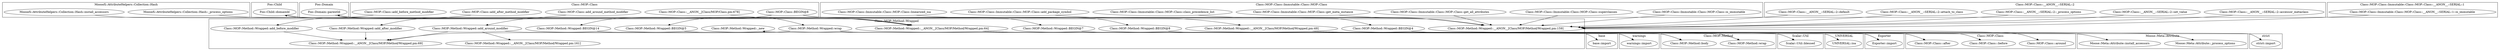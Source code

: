 digraph {
graph [overlap=false]
subgraph cluster_MooseX_AttributeHelpers_Collection_Hash {
	label="MooseX::AttributeHelpers::Collection::Hash";
	"MooseX::AttributeHelpers::Collection::Hash::_process_options";
	"MooseX::AttributeHelpers::Collection::Hash::install_accessors";
}
subgraph cluster_warnings {
	label="warnings";
	"warnings::import";
}
subgraph cluster_Foo_Child {
	label="Foo::Child";
	"Foo::Child::domainId";
}
subgraph cluster_Scalar_Util {
	label="Scalar::Util";
	"Scalar::Util::blessed";
}
subgraph cluster_UNIVERSAL {
	label="UNIVERSAL";
	"UNIVERSAL::isa";
}
subgraph cluster_Class_MOP_Method_Wrapped {
	label="Class::MOP::Method::Wrapped";
	"Class::MOP::Method::Wrapped::BEGIN@14";
	"Class::MOP::Method::Wrapped::BEGIN@5";
	"Class::MOP::Method::Wrapped::__ANON__[Class/MOP/Method/Wrapped.pm:161]";
	"Class::MOP::Method::Wrapped::add_around_modifier";
	"Class::MOP::Method::Wrapped::wrap";
	"Class::MOP::Method::Wrapped::BEGIN@8";
	"Class::MOP::Method::Wrapped::__ANON__[Class/MOP/Method/Wrapped.pm:49]";
	"Class::MOP::Method::Wrapped::BEGIN@7";
	"Class::MOP::Method::Wrapped::__ANON__[Class/MOP/Method/Wrapped.pm:159]";
	"Class::MOP::Method::Wrapped::__ANON__[Class/MOP/Method/Wrapped.pm:69]";
	"Class::MOP::Method::Wrapped::BEGIN@4";
	"Class::MOP::Method::Wrapped::add_after_modifier";
	"Class::MOP::Method::Wrapped::_new";
	"Class::MOP::Method::Wrapped::add_before_modifier";
	"Class::MOP::Method::Wrapped::__ANON__[Class/MOP/Method/Wrapped.pm:64]";
}
subgraph cluster_Foo_Domain {
	label="Foo::Domain";
	"Foo::Domain::parentId";
}
subgraph cluster_base {
	label="base";
	"base::import";
}
subgraph cluster_strict {
	label="strict";
	"strict::import";
}
subgraph cluster_Class_MOP_Class {
	label="Class::MOP::Class";
	"Class::MOP::Class::__ANON__[Class/MOP/Class.pm:678]";
	"Class::MOP::Class::add_around_method_modifier";
	"Class::MOP::Class::add_before_method_modifier";
	"Class::MOP::Class::add_after_method_modifier";
	"Class::MOP::Class::BEGIN@8";
}
subgraph cluster_Exporter {
	label="Exporter";
	"Exporter::import";
}
subgraph cluster_Class_MOP_Class_Immutable_Class_MOP_Class {
	label="Class::MOP::Class::Immutable::Class::MOP::Class";
	"Class::MOP::Class::Immutable::Class::MOP::Class::get_all_attributes";
	"Class::MOP::Class::Immutable::Class::MOP::Class::get_meta_instance";
	"Class::MOP::Class::Immutable::Class::MOP::Class::class_precedence_list";
	"Class::MOP::Class::Immutable::Class::MOP::Class::add_package_symbol";
	"Class::MOP::Class::Immutable::Class::MOP::Class::linearized_isa";
	"Class::MOP::Class::Immutable::Class::MOP::Class::is_immutable";
	"Class::MOP::Class::Immutable::Class::MOP::Class::superclasses";
}
subgraph cluster_Class_MOP_Class_ {
	label="Class::MOP::Class:";
	"Class::MOP::Class:::after";
	"Class::MOP::Class:::before";
	"Class::MOP::Class:::around";
}
subgraph cluster_Class_MOP_Class___ANON___SERIAL_2 {
	label="Class::MOP::Class::__ANON__::SERIAL::2";
	"Class::MOP::Class::__ANON__::SERIAL::2::default";
	"Class::MOP::Class::__ANON__::SERIAL::2::accessor_metaclass";
	"Class::MOP::Class::__ANON__::SERIAL::2::set_value";
	"Class::MOP::Class::__ANON__::SERIAL::2::_process_options";
	"Class::MOP::Class::__ANON__::SERIAL::2::attach_to_class";
}
subgraph cluster_Moose_Meta_Attribute {
	label="Moose::Meta::Attribute";
	"Moose::Meta::Attribute::_process_options";
	"Moose::Meta::Attribute::install_accessors";
}
subgraph cluster_Class_MOP_Method {
	label="Class::MOP::Method";
	"Class::MOP::Method::body";
	"Class::MOP::Method::wrap";
}
subgraph cluster_Class_MOP_Class_Immutable_Class_MOP_Class___ANON___SERIAL_1 {
	label="Class::MOP::Class::Immutable::Class::MOP::Class::__ANON__::SERIAL::1";
	"Class::MOP::Class::Immutable::Class::MOP::Class::__ANON__::SERIAL::1::is_immutable";
}
"Class::MOP::Method::Wrapped::__ANON__[Class/MOP/Method/Wrapped.pm:64]" -> "Class::MOP::Class:::after";
"Class::MOP::Method::wrap" -> "Class::MOP::Method::Wrapped::_new";
"Class::MOP::Method::Wrapped::__ANON__[Class/MOP/Method/Wrapped.pm:64]" -> "Foo::Domain::parentId";
"Class::MOP::Method::Wrapped::wrap" -> "Class::MOP::Method::wrap";
"Class::MOP::Method::Wrapped::BEGIN@8" -> "Exporter::import";
"Class::MOP::Method::Wrapped::BEGIN@7" -> "Exporter::import";
"Class::MOP::Method::Wrapped::__ANON__[Class/MOP/Method/Wrapped.pm:64]" -> "Foo::Child::domainId";
"Class::MOP::Method::Wrapped::__ANON__[Class/MOP/Method/Wrapped.pm:49]" -> "Class::MOP::Class:::before";
"Class::MOP::Class::Immutable::Class::MOP::Class::get_meta_instance" -> "Class::MOP::Method::Wrapped::__ANON__[Class/MOP/Method/Wrapped.pm:159]";
"Class::MOP::Class::__ANON__::SERIAL::2::default" -> "Class::MOP::Method::Wrapped::__ANON__[Class/MOP/Method/Wrapped.pm:159]";
"Class::MOP::Class::__ANON__::SERIAL::2::set_value" -> "Class::MOP::Method::Wrapped::__ANON__[Class/MOP/Method/Wrapped.pm:159]";
"Class::MOP::Class::__ANON__::SERIAL::2::accessor_metaclass" -> "Class::MOP::Method::Wrapped::__ANON__[Class/MOP/Method/Wrapped.pm:159]";
"Class::MOP::Class::__ANON__::SERIAL::2::attach_to_class" -> "Class::MOP::Method::Wrapped::__ANON__[Class/MOP/Method/Wrapped.pm:159]";
"Class::MOP::Class::Immutable::Class::MOP::Class::is_immutable" -> "Class::MOP::Method::Wrapped::__ANON__[Class/MOP/Method/Wrapped.pm:159]";
"Class::MOP::Class::Immutable::Class::MOP::Class::superclasses" -> "Class::MOP::Method::Wrapped::__ANON__[Class/MOP/Method/Wrapped.pm:159]";
"Class::MOP::Class::Immutable::Class::MOP::Class::get_all_attributes" -> "Class::MOP::Method::Wrapped::__ANON__[Class/MOP/Method/Wrapped.pm:159]";
"Class::MOP::Class::Immutable::Class::MOP::Class::add_package_symbol" -> "Class::MOP::Method::Wrapped::__ANON__[Class/MOP/Method/Wrapped.pm:159]";
"Class::MOP::Class::Immutable::Class::MOP::Class::class_precedence_list" -> "Class::MOP::Method::Wrapped::__ANON__[Class/MOP/Method/Wrapped.pm:159]";
"Class::MOP::Class::Immutable::Class::MOP::Class::linearized_isa" -> "Class::MOP::Method::Wrapped::__ANON__[Class/MOP/Method/Wrapped.pm:159]";
"Class::MOP::Class::__ANON__::SERIAL::2::_process_options" -> "Class::MOP::Method::Wrapped::__ANON__[Class/MOP/Method/Wrapped.pm:159]";
"Class::MOP::Class::Immutable::Class::MOP::Class::__ANON__::SERIAL::1::is_immutable" -> "Class::MOP::Method::Wrapped::__ANON__[Class/MOP/Method/Wrapped.pm:159]";
"Class::MOP::Method::Wrapped::add_around_modifier" -> "Class::MOP::Method::Wrapped::__ANON__[Class/MOP/Method/Wrapped.pm:69]";
"Class::MOP::Method::Wrapped::add_after_modifier" -> "Class::MOP::Method::Wrapped::__ANON__[Class/MOP/Method/Wrapped.pm:69]";
"Class::MOP::Method::Wrapped::wrap" -> "Class::MOP::Method::Wrapped::__ANON__[Class/MOP/Method/Wrapped.pm:69]";
"Class::MOP::Method::Wrapped::add_before_modifier" -> "Class::MOP::Method::Wrapped::__ANON__[Class/MOP/Method/Wrapped.pm:69]";
"Class::MOP::Method::Wrapped::wrap" -> "Scalar::Util::blessed";
"Class::MOP::Class::add_before_method_modifier" -> "Class::MOP::Method::Wrapped::add_before_modifier";
"Foo::Child::domainId" -> "Class::MOP::Method::Wrapped::__ANON__[Class/MOP/Method/Wrapped.pm:64]";
"MooseX::AttributeHelpers::Collection::Hash::install_accessors" -> "Class::MOP::Method::Wrapped::__ANON__[Class/MOP/Method/Wrapped.pm:64]";
"Foo::Domain::parentId" -> "Class::MOP::Method::Wrapped::__ANON__[Class/MOP/Method/Wrapped.pm:64]";
"Class::MOP::Class::add_around_method_modifier" -> "Class::MOP::Method::Wrapped::add_around_modifier";
"Class::MOP::Class::BEGIN@8" -> "Class::MOP::Method::Wrapped::BEGIN@8";
"Class::MOP::Method::Wrapped::__ANON__[Class/MOP/Method/Wrapped.pm:159]" -> "Class::MOP::Class:::around";
"Class::MOP::Method::Wrapped::add_around_modifier" -> "Class::MOP::Method::Wrapped::__ANON__[Class/MOP/Method/Wrapped.pm:161]";
"Class::MOP::Method::Wrapped::__ANON__[Class/MOP/Method/Wrapped.pm:49]" -> "Moose::Meta::Attribute::_process_options";
"Class::MOP::Class::BEGIN@8" -> "Class::MOP::Method::Wrapped::BEGIN@4";
"Class::MOP::Class::BEGIN@8" -> "Class::MOP::Method::Wrapped::BEGIN@7";
"Class::MOP::Class::__ANON__[Class/MOP/Class.pm:678]" -> "Class::MOP::Method::Wrapped::wrap";
"Class::MOP::Method::Wrapped::BEGIN@14" -> "base::import";
"Class::MOP::Method::Wrapped::wrap" -> "UNIVERSAL::isa";
"Class::MOP::Method::Wrapped::BEGIN@5" -> "warnings::import";
"Class::MOP::Class::add_after_method_modifier" -> "Class::MOP::Method::Wrapped::add_after_modifier";
"Class::MOP::Class::BEGIN@8" -> "Class::MOP::Method::Wrapped::BEGIN@5";
"MooseX::AttributeHelpers::Collection::Hash::_process_options" -> "Class::MOP::Method::Wrapped::__ANON__[Class/MOP/Method/Wrapped.pm:49]";
"Class::MOP::Method::Wrapped::__ANON__[Class/MOP/Method/Wrapped.pm:64]" -> "Moose::Meta::Attribute::install_accessors";
"Class::MOP::Class::BEGIN@8" -> "Class::MOP::Method::Wrapped::BEGIN@14";
"Class::MOP::Method::Wrapped::add_around_modifier" -> "Class::MOP::Method::body";
"Class::MOP::Method::Wrapped::wrap" -> "Class::MOP::Method::body";
"Class::MOP::Method::Wrapped::BEGIN@4" -> "strict::import";
}
